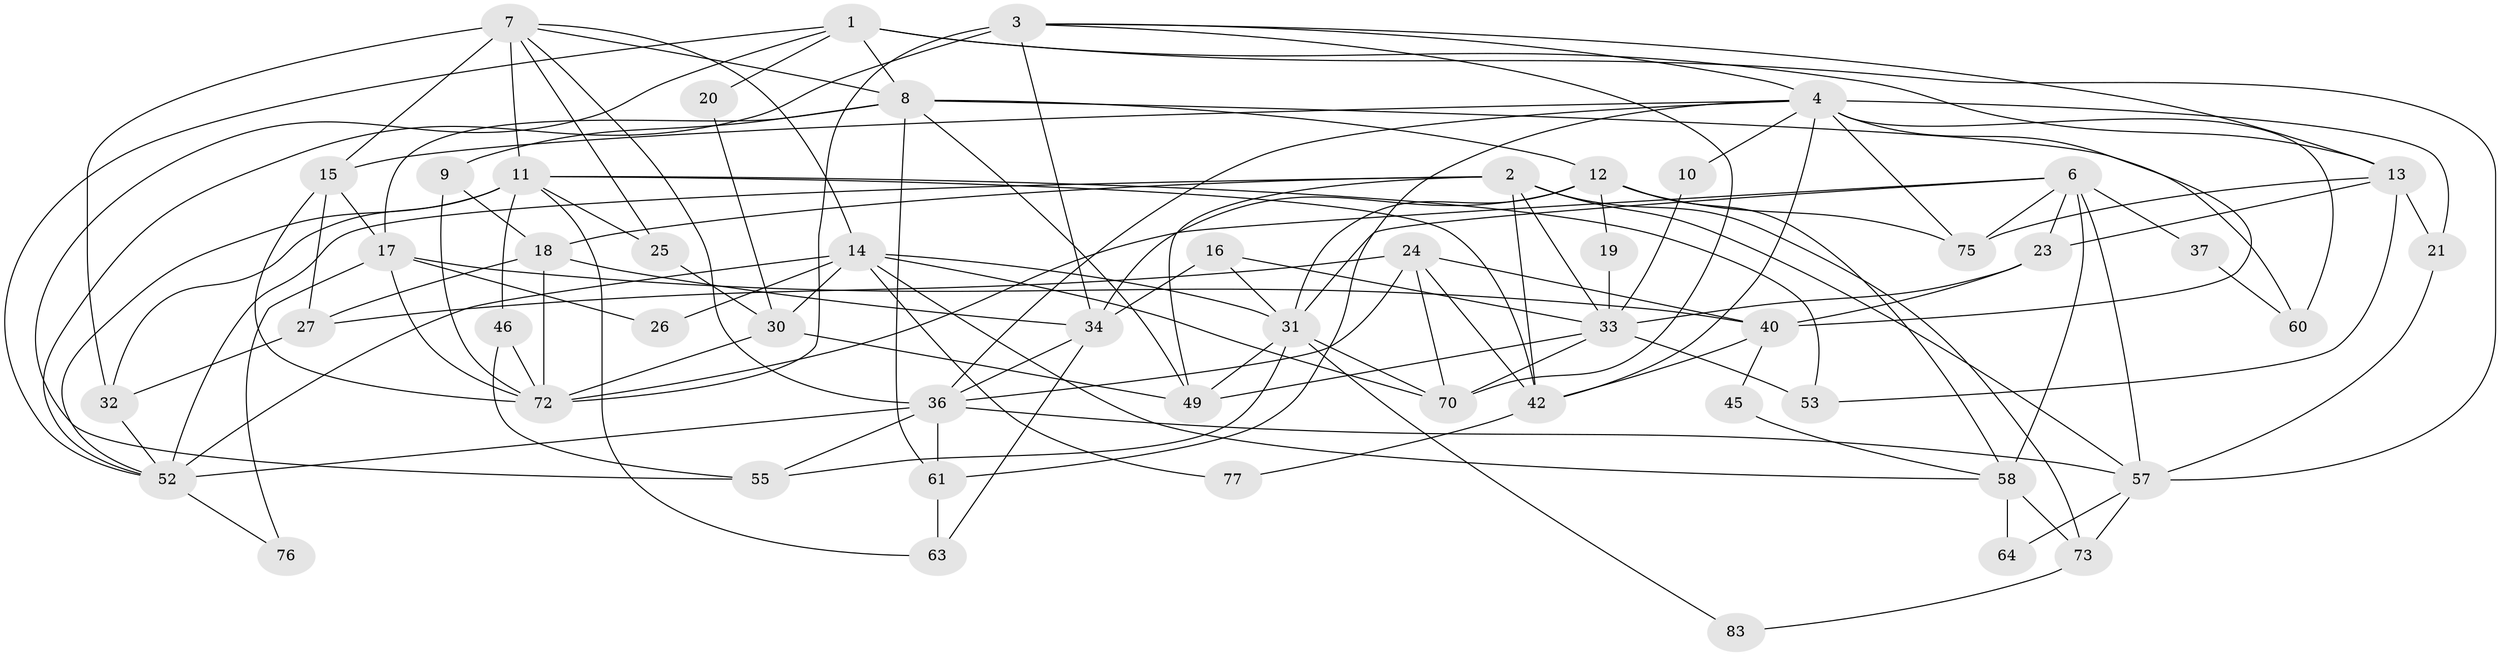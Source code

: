 // original degree distribution, {5: 0.1686746987951807, 6: 0.10843373493975904, 4: 0.27710843373493976, 8: 0.024096385542168676, 2: 0.1566265060240964, 3: 0.24096385542168675, 7: 0.024096385542168676}
// Generated by graph-tools (version 1.1) at 2025/11/02/27/25 16:11:21]
// undirected, 53 vertices, 129 edges
graph export_dot {
graph [start="1"]
  node [color=gray90,style=filled];
  1 [super="+44"];
  2 [super="+35"];
  3 [super="+62"];
  4 [super="+5"];
  6 [super="+22"];
  7 [super="+29"];
  8 [super="+54"];
  9;
  10;
  11 [super="+59"];
  12 [super="+47"];
  13 [super="+79"];
  14 [super="+28"];
  15 [super="+48"];
  16;
  17 [super="+68"];
  18 [super="+38"];
  19;
  20;
  21;
  23 [super="+39"];
  24 [super="+65"];
  25;
  26;
  27 [super="+50"];
  30 [super="+56"];
  31 [super="+51"];
  32;
  33 [super="+67"];
  34 [super="+41"];
  36 [super="+69"];
  37;
  40 [super="+66"];
  42 [super="+43"];
  45;
  46;
  49 [super="+74"];
  52 [super="+71"];
  53;
  55;
  57 [super="+81"];
  58 [super="+80"];
  60;
  61;
  63;
  64;
  70;
  72 [super="+82"];
  73 [super="+78"];
  75;
  76;
  77;
  83;
  1 -- 55;
  1 -- 20;
  1 -- 57;
  1 -- 52;
  1 -- 8;
  1 -- 13;
  2 -- 57;
  2 -- 42;
  2 -- 73;
  2 -- 49;
  2 -- 18;
  2 -- 52;
  2 -- 33;
  3 -- 70;
  3 -- 52;
  3 -- 72;
  3 -- 34;
  3 -- 4;
  3 -- 13;
  4 -- 75;
  4 -- 42;
  4 -- 36;
  4 -- 10;
  4 -- 15;
  4 -- 21;
  4 -- 60;
  4 -- 61;
  4 -- 40;
  6 -- 23;
  6 -- 37;
  6 -- 75;
  6 -- 31;
  6 -- 72;
  6 -- 57;
  6 -- 58 [weight=2];
  7 -- 32;
  7 -- 36;
  7 -- 8;
  7 -- 25;
  7 -- 11 [weight=2];
  7 -- 14;
  7 -- 15;
  8 -- 17;
  8 -- 49;
  8 -- 61;
  8 -- 9;
  8 -- 60;
  8 -- 12;
  9 -- 72;
  9 -- 18;
  10 -- 33;
  11 -- 25;
  11 -- 53;
  11 -- 42;
  11 -- 32;
  11 -- 52;
  11 -- 46;
  11 -- 63;
  12 -- 31;
  12 -- 75;
  12 -- 19;
  12 -- 58;
  12 -- 34;
  13 -- 75;
  13 -- 21;
  13 -- 53;
  13 -- 23;
  14 -- 52 [weight=2];
  14 -- 26;
  14 -- 30;
  14 -- 70;
  14 -- 58;
  14 -- 77;
  14 -- 31;
  15 -- 72;
  15 -- 17;
  15 -- 27;
  16 -- 34;
  16 -- 31;
  16 -- 33;
  17 -- 40;
  17 -- 72;
  17 -- 26;
  17 -- 76;
  18 -- 72;
  18 -- 27;
  18 -- 34;
  19 -- 33;
  20 -- 30;
  21 -- 57;
  23 -- 40 [weight=3];
  23 -- 33;
  24 -- 70;
  24 -- 40;
  24 -- 42;
  24 -- 27;
  24 -- 36;
  25 -- 30;
  27 -- 32;
  30 -- 72;
  30 -- 49;
  31 -- 55;
  31 -- 70;
  31 -- 83;
  31 -- 49;
  32 -- 52;
  33 -- 53;
  33 -- 70;
  33 -- 49;
  34 -- 36;
  34 -- 63;
  36 -- 61;
  36 -- 55;
  36 -- 57;
  36 -- 52;
  37 -- 60;
  40 -- 42;
  40 -- 45;
  42 -- 77;
  45 -- 58;
  46 -- 55;
  46 -- 72;
  52 -- 76;
  57 -- 64;
  57 -- 73;
  58 -- 64;
  58 -- 73;
  61 -- 63;
  73 -- 83;
}
